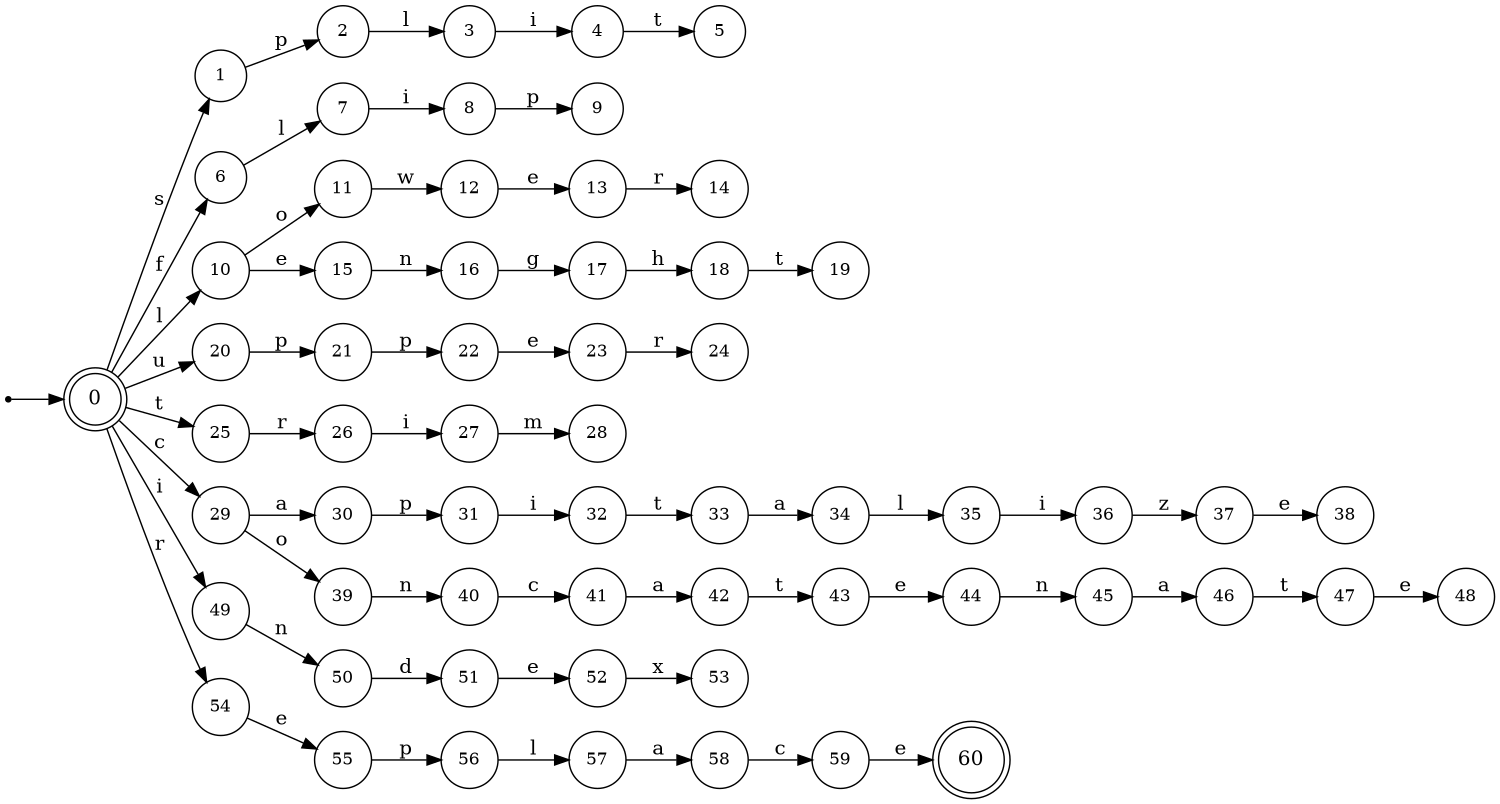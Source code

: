 digraph finite_state_machine {
	rankdir=LR;
	size="10,10"

	node [ shape = doublecircle, label = "0", fontsize  = 14] n0;

	node [ shape = circle, label = "1", fontsize  = 12] n1;
	node [ shape = circle, label = "2", fontsize  = 12] n2;
	node [ shape = circle, label = "3", fontsize  = 12] n3;
	node [ shape = circle, label = "4", fontsize  = 12] n4;
	node [ shape = circle, label = "5", fontsize  = 12] n5;
	node [ shape = circle, label = "6", fontsize  = 12] n6;
	node [ shape = circle, label = "7", fontsize  = 12] n7;
	node [ shape = circle, label = "8", fontsize  = 12] n8;
	node [ shape = circle, label = "9", fontsize  = 12] n9;
	node [ shape = circle, label = "10", fontsize  = 12] n10;
	node [ shape = circle, label = "11", fontsize  = 12] n11;
	node [ shape = circle, label = "12", fontsize  = 12] n12;
	node [ shape = circle, label = "13", fontsize  = 12] n13;
	node [ shape = circle, label = "14", fontsize  = 12] n14;
	node [ shape = circle, label = "15", fontsize  = 12] n15;
	node [ shape = circle, label = "16", fontsize  = 12] n16;
	node [ shape = circle, label = "17", fontsize  = 12] n17;
	node [ shape = circle, label = "18", fontsize  = 12] n18;
	node [ shape = circle, label = "19", fontsize  = 12] n19;
	node [ shape = circle, label = "20", fontsize  = 12] n20;
	node [ shape = circle, label = "21", fontsize  = 12] n21;
	node [ shape = circle, label = "22", fontsize  = 12] n22;
	node [ shape = circle, label = "23", fontsize  = 12] n23;
	node [ shape = circle, label = "24", fontsize  = 12] n24;
	node [ shape = circle, label = "25", fontsize  = 12] n25;
	node [ shape = circle, label = "26", fontsize  = 12] n26;
	node [ shape = circle, label = "27", fontsize  = 12] n27;
	node [ shape = circle, label = "28", fontsize  = 12] n28;
	node [ shape = circle, label = "29", fontsize  = 12] n29;
	node [ shape = circle, label = "30", fontsize  = 12] n30;
	node [ shape = circle, label = "31", fontsize  = 12] n31;
	node [ shape = circle, label = "32", fontsize  = 12] n32;
	node [ shape = circle, label = "33", fontsize  = 12] n33;
	node [ shape = circle, label = "34", fontsize  = 12] n34;
	node [ shape = circle, label = "35", fontsize  = 12] n35;
	node [ shape = circle, label = "36", fontsize  = 12] n36;
	node [ shape = circle, label = "37", fontsize  = 12] n37;
	node [ shape = circle, label = "38", fontsize  = 12] n38;
	node [ shape = circle, label = "39", fontsize  = 12] n39;
	node [ shape = circle, label = "40", fontsize  = 12] n40;
	node [ shape = circle, label = "41", fontsize  = 12] n41;
	node [ shape = circle, label = "42", fontsize  = 12] n42;
	node [ shape = circle, label = "43", fontsize  = 12] n43;
	node [ shape = circle, label = "44", fontsize  = 12] n44;
	node [ shape = circle, label = "45", fontsize  = 12] n45;
	node [ shape = circle, label = "46", fontsize  = 12] n46;
	node [ shape = circle, label = "47", fontsize  = 12] n47;
	node [ shape = circle, label = "48", fontsize  = 12] n48;
	node [ shape = circle, label = "49", fontsize  = 12] n49;
	node [ shape = circle, label = "50", fontsize  = 12] n50;
	node [ shape = circle, label = "51", fontsize  = 12] n51;
	node [ shape = circle, label = "52", fontsize  = 12] n52;
	node [ shape = circle, label = "53", fontsize  = 12] n53;
	node [ shape = circle, label = "54", fontsize  = 12] n54;
	node [ shape = circle, label = "55", fontsize  = 12] n55;
	node [ shape = circle, label = "56", fontsize  = 12] n56;
	node [ shape = circle, label = "57", fontsize  = 12] n57;
	node [ shape = circle, label = "58", fontsize  = 12] n58;
	node [ shape = circle, label = "59", fontsize  = 12] n59;

	node [ shape = doublecircle, label = "60", fontsize  = 14] n60;

	node [shape = point ]; qi
	qi -> n0;

	n0 -> n1 [ label = "s" ];
	n1 -> n2 [ label = "p" ];
	n2 -> n3 [ label = "l" ];
	n3 -> n4 [ label = "i" ];
	n4 -> n5 [ label = "t" ];
	n0 -> n6 [ label = "f" ];
	n6 -> n7 [ label = "l" ];
	n7 -> n8 [ label = "i" ];
	n8 -> n9 [ label = "p" ];
	n0 -> n10 [ label = "l" ];
	n10 -> n11 [ label = "o" ];
	n11 -> n12 [ label = "w" ];
	n12 -> n13 [ label = "e" ];
	n13 -> n14 [ label = "r" ];
	n10 -> n15 [ label = "e" ];
	n15 -> n16 [ label = "n" ];
	n16 -> n17 [ label = "g" ];
	n17 -> n18 [ label = "h" ];
	n18 -> n19 [ label = "t" ];
	n0 -> n20 [ label = "u" ];
	n20 -> n21 [ label = "p" ];
	n21 -> n22 [ label = "p" ];
	n22 -> n23 [ label = "e" ];
	n23 -> n24 [ label = "r" ];
	n0 -> n25 [ label = "t" ];
	n25 -> n26 [ label = "r" ];
	n26 -> n27 [ label = "i" ];
	n27 -> n28 [ label = "m" ];
	n0 -> n29 [ label = "c" ];
	n29 -> n30 [ label = "a" ];
	n30 -> n31 [ label = "p" ];
	n31 -> n32 [ label = "i" ];
	n32 -> n33 [ label = "t" ];
	n33 -> n34 [ label = "a" ];
	n34 -> n35 [ label = "l" ];
	n35 -> n36 [ label = "i" ];
	n36 -> n37 [ label = "z" ];
	n37 -> n38 [ label = "e" ];
	n29 -> n39 [ label = "o" ];
	n39 -> n40 [ label = "n" ];
	n40 -> n41 [ label = "c" ];
	n41 -> n42 [ label = "a" ];
	n42 -> n43 [ label = "t" ];
	n43 -> n44 [ label = "e" ];
	n44 -> n45 [ label = "n" ];
	n45 -> n46 [ label = "a" ];
	n46 -> n47 [ label = "t" ];
	n47 -> n48 [ label = "e" ];
	n0 -> n49 [ label = "i" ];
	n49 -> n50 [ label = "n" ];
	n50 -> n51 [ label = "d" ];
	n51 -> n52 [ label = "e" ];
	n52 -> n53 [ label = "x" ];
	n0 -> n54 [ label = "r" ];
	n54 -> n55 [ label = "e" ];
	n55 -> n56 [ label = "p" ];
	n56 -> n57 [ label = "l" ];
	n57 -> n58 [ label = "a" ];
	n58 -> n59 [ label = "c" ];
	n59 -> n60 [ label = "e" ];
}